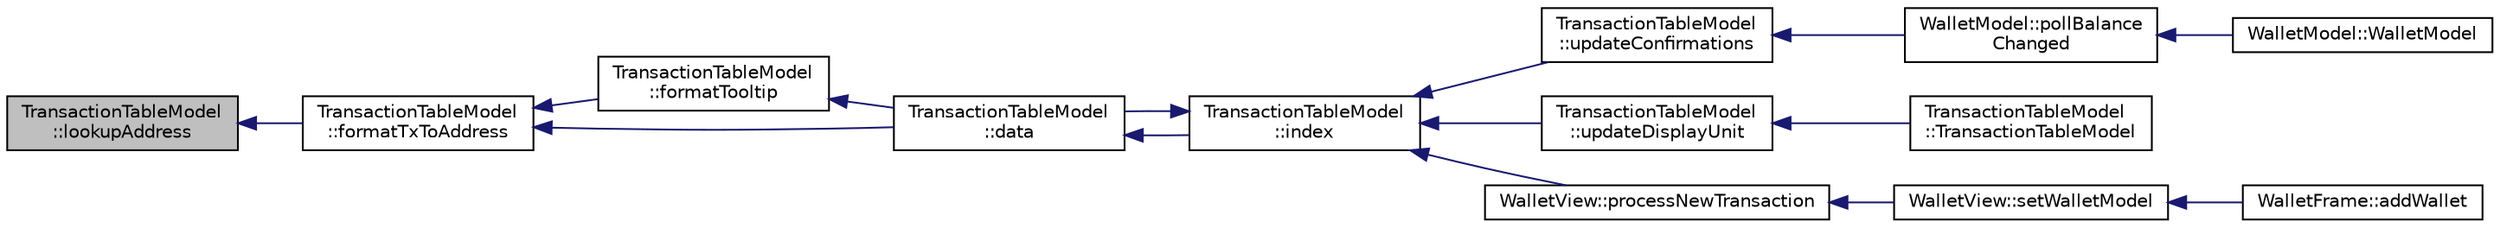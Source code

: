 digraph "TransactionTableModel::lookupAddress"
{
  edge [fontname="Helvetica",fontsize="10",labelfontname="Helvetica",labelfontsize="10"];
  node [fontname="Helvetica",fontsize="10",shape=record];
  rankdir="LR";
  Node341 [label="TransactionTableModel\l::lookupAddress",height=0.2,width=0.4,color="black", fillcolor="grey75", style="filled", fontcolor="black"];
  Node341 -> Node342 [dir="back",color="midnightblue",fontsize="10",style="solid",fontname="Helvetica"];
  Node342 [label="TransactionTableModel\l::formatTxToAddress",height=0.2,width=0.4,color="black", fillcolor="white", style="filled",URL="$class_transaction_table_model.html#ada92bead83848f3ec231833e5964c27f"];
  Node342 -> Node343 [dir="back",color="midnightblue",fontsize="10",style="solid",fontname="Helvetica"];
  Node343 [label="TransactionTableModel\l::formatTooltip",height=0.2,width=0.4,color="black", fillcolor="white", style="filled",URL="$class_transaction_table_model.html#a535a0f50a4404a73194e02c3c09e13c0"];
  Node343 -> Node344 [dir="back",color="midnightblue",fontsize="10",style="solid",fontname="Helvetica"];
  Node344 [label="TransactionTableModel\l::data",height=0.2,width=0.4,color="black", fillcolor="white", style="filled",URL="$class_transaction_table_model.html#a02173c31b6014bff182e320217e30e10"];
  Node344 -> Node345 [dir="back",color="midnightblue",fontsize="10",style="solid",fontname="Helvetica"];
  Node345 [label="TransactionTableModel\l::index",height=0.2,width=0.4,color="black", fillcolor="white", style="filled",URL="$class_transaction_table_model.html#af3a9a49314f80268a77a704f7f028905"];
  Node345 -> Node346 [dir="back",color="midnightblue",fontsize="10",style="solid",fontname="Helvetica"];
  Node346 [label="TransactionTableModel\l::updateConfirmations",height=0.2,width=0.4,color="black", fillcolor="white", style="filled",URL="$class_transaction_table_model.html#a5899d9eda6465bfb16d2846b6459567e"];
  Node346 -> Node347 [dir="back",color="midnightblue",fontsize="10",style="solid",fontname="Helvetica"];
  Node347 [label="WalletModel::pollBalance\lChanged",height=0.2,width=0.4,color="black", fillcolor="white", style="filled",URL="$class_wallet_model.html#a51469b2d95cfd4bc0a14ee456fca7b95"];
  Node347 -> Node348 [dir="back",color="midnightblue",fontsize="10",style="solid",fontname="Helvetica"];
  Node348 [label="WalletModel::WalletModel",height=0.2,width=0.4,color="black", fillcolor="white", style="filled",URL="$class_wallet_model.html#af50d9654d2f20e4e4f0789dcb64ad6b1"];
  Node345 -> Node344 [dir="back",color="midnightblue",fontsize="10",style="solid",fontname="Helvetica"];
  Node345 -> Node349 [dir="back",color="midnightblue",fontsize="10",style="solid",fontname="Helvetica"];
  Node349 [label="TransactionTableModel\l::updateDisplayUnit",height=0.2,width=0.4,color="black", fillcolor="white", style="filled",URL="$class_transaction_table_model.html#a8b73ff7d72ec2dd69790bc61bbe8575e"];
  Node349 -> Node350 [dir="back",color="midnightblue",fontsize="10",style="solid",fontname="Helvetica"];
  Node350 [label="TransactionTableModel\l::TransactionTableModel",height=0.2,width=0.4,color="black", fillcolor="white", style="filled",URL="$class_transaction_table_model.html#a6c10b7cab9804eee6df9e049a978dc62"];
  Node345 -> Node351 [dir="back",color="midnightblue",fontsize="10",style="solid",fontname="Helvetica"];
  Node351 [label="WalletView::processNewTransaction",height=0.2,width=0.4,color="black", fillcolor="white", style="filled",URL="$class_wallet_view.html#addde7d2260658ee06f47f9c095a8cb2a",tooltip="Show incoming transaction notification for new transactions. "];
  Node351 -> Node352 [dir="back",color="midnightblue",fontsize="10",style="solid",fontname="Helvetica"];
  Node352 [label="WalletView::setWalletModel",height=0.2,width=0.4,color="black", fillcolor="white", style="filled",URL="$class_wallet_view.html#a0a37ff693a4f9c1e5ddc23f9cd3913be",tooltip="Set the wallet model. "];
  Node352 -> Node353 [dir="back",color="midnightblue",fontsize="10",style="solid",fontname="Helvetica"];
  Node353 [label="WalletFrame::addWallet",height=0.2,width=0.4,color="black", fillcolor="white", style="filled",URL="$class_wallet_frame.html#aa199c3f27654199d84c365cf86167d86"];
  Node342 -> Node344 [dir="back",color="midnightblue",fontsize="10",style="solid",fontname="Helvetica"];
}
